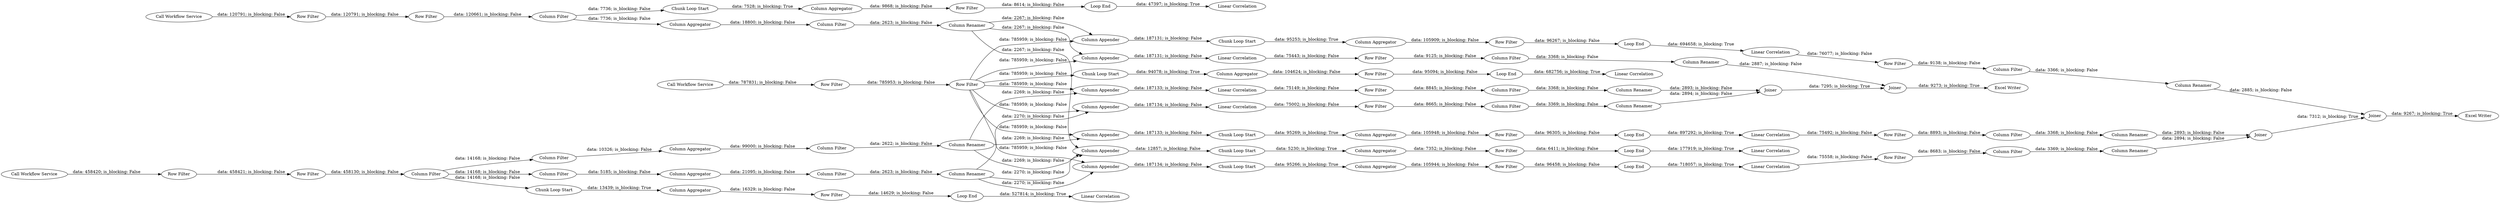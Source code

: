 digraph {
	"-7082726928017811169_20" [label="Column Aggregator"]
	"461293954814400195_55" [label="Row Filter"]
	"2724954377156205691_18" [label="Loop End"]
	"461293954814400195_67" [label="Row Filter"]
	"461293954814400195_68" [label=Joiner]
	"461293954814400195_60" [label="Column Filter"]
	"461293954814400195_96" [label="Linear Correlation"]
	"-7082726928017811169_19" [label="Chunk Loop Start"]
	"-7082726928017811169_18" [label="Loop End"]
	"2724954377156205691_21" [label="Row Filter"]
	"-6822133736414433433_18" [label="Loop End"]
	"461293954814400195_72" [label="Column Renamer"]
	"461293954814400195_1" [label="Call Workflow Service"]
	"461293954814400195_38" [label="Linear Correlation"]
	"461293954814400195_49" [label="Column Filter"]
	"2724954377156205691_19" [label="Chunk Loop Start"]
	"7139782089511841261_20" [label="Column Aggregator"]
	"461293954814400195_16" [label="Linear Correlation"]
	"461293954814400195_2" [label="Call Workflow Service"]
	"461293954814400195_83" [label="Column Filter"]
	"461293954814400195_61" [label="Column Filter"]
	"461293954814400195_94" [label="Row Filter"]
	"-7044862143706161912_18" [label="Loop End"]
	"461293954814400195_90" [label="Linear Correlation"]
	"461293954814400195_78" [label=Joiner]
	"7790200046633238084_19" [label="Chunk Loop Start"]
	"461293954814400195_75" [label=Joiner]
	"461293954814400195_69" [label="Column Filter"]
	"461293954814400195_29" [label="Linear Correlation"]
	"-6822133736414433433_20" [label="Column Aggregator"]
	"461293954814400195_71" [label="Column Filter"]
	"461293954814400195_87" [label="Column Renamer"]
	"461293954814400195_74" [label="Column Renamer"]
	"-1938577500492700700_21" [label="Row Filter"]
	"461293954814400195_53" [label="Column Renamer"]
	"461293954814400195_17" [label="Row Filter"]
	"461293954814400195_47" [label="Column Aggregator"]
	"461293954814400195_30" [label="Column Filter"]
	"461293954814400195_85" [label="Column Appender"]
	"7790200046633238084_18" [label="Loop End"]
	"461293954814400195_33" [label="Linear Correlation"]
	"461293954814400195_31" [label="Column Appender"]
	"461293954814400195_73" [label="Column Renamer"]
	"461293954814400195_42" [label="Row Filter"]
	"2724954377156205691_20" [label="Column Aggregator"]
	"461293954814400195_14" [label="Linear Correlation"]
	"461293954814400195_26" [label="Column Appender"]
	"461293954814400195_59" [label="Column Filter"]
	"461293954814400195_92" [label="Excel Writer"]
	"461293954814400195_65" [label="Row Filter"]
	"461293954814400195_54" [label="Row Filter"]
	"7139782089511841261_21" [label="Row Filter"]
	"-1938577500492700700_18" [label="Loop End"]
	"461293954814400195_45" [label="Call Workflow Service"]
	"461293954814400195_64" [label="Linear Correlation"]
	"461293954814400195_77" [label="Column Filter"]
	"-1938577500492700700_20" [label="Column Aggregator"]
	"461293954814400195_79" [label="Column Filter"]
	"461293954814400195_36" [label="Column Appender"]
	"461293954814400195_41" [label="Linear Correlation"]
	"-7082726928017811169_21" [label="Row Filter"]
	"7139782089511841261_18" [label="Loop End"]
	"461293954814400195_95" [label="Row Filter"]
	"-1938577500492700700_19" [label="Chunk Loop Start"]
	"461293954814400195_70" [label="Column Filter"]
	"461293954814400195_66" [label="Row Filter"]
	"461293954814400195_15" [label="Row Filter"]
	"461293954814400195_84" [label="Column Renamer"]
	"-6822133736414433433_19" [label="Chunk Loop Start"]
	"461293954814400195_25" [label="Column Filter"]
	"461293954814400195_80" [label="Column Appender"]
	"461293954814400195_48" [label="Column Filter"]
	"461293954814400195_89" [label="Column Appender"]
	"461293954814400195_76" [label="Excel Writer"]
	"7790200046633238084_21" [label="Row Filter"]
	"-7044862143706161912_21" [label="Row Filter"]
	"461293954814400195_35" [label="Column Aggregator"]
	"461293954814400195_97" [label="Row Filter"]
	"-7044862143706161912_19" [label="Chunk Loop Start"]
	"-7044862143706161912_20" [label="Column Aggregator"]
	"461293954814400195_86" [label="Column Renamer"]
	"461293954814400195_91" [label=Joiner]
	"461293954814400195_82" [label="Linear Correlation"]
	"461293954814400195_62" [label="Column Appender"]
	"461293954814400195_50" [label="Row Filter"]
	"461293954814400195_51" [label="Column Renamer"]
	"7790200046633238084_20" [label="Column Aggregator"]
	"461293954814400195_24" [label="Column Aggregator"]
	"7139782089511841261_19" [label="Chunk Loop Start"]
	"-6822133736414433433_21" [label="Row Filter"]
	"461293954814400195_52" [label="Column Renamer"]
	"461293954814400195_59" -> "461293954814400195_61" [label="data: 14168; is_blocking: False"]
	"461293954814400195_54" -> "461293954814400195_26" [label="data: 785959; is_blocking: False"]
	"461293954814400195_85" -> "461293954814400195_90" [label="data: 187131; is_blocking: False"]
	"461293954814400195_42" -> "461293954814400195_50" [label="data: 120791; is_blocking: False"]
	"-6822133736414433433_19" -> "-6822133736414433433_20" [label="data: 95266; is_blocking: True"]
	"461293954814400195_91" -> "461293954814400195_92" [label="data: 9273; is_blocking: True"]
	"461293954814400195_75" -> "461293954814400195_76" [label="data: 9267; is_blocking: True"]
	"461293954814400195_95" -> "461293954814400195_79" [label="data: 8665; is_blocking: False"]
	"461293954814400195_73" -> "461293954814400195_68" [label="data: 2893; is_blocking: False"]
	"461293954814400195_62" -> "2724954377156205691_19" [label="data: 187131; is_blocking: False"]
	"461293954814400195_68" -> "461293954814400195_75" [label="data: 7312; is_blocking: True"]
	"461293954814400195_79" -> "461293954814400195_84" [label="data: 3369; is_blocking: False"]
	"461293954814400195_49" -> "461293954814400195_47" [label="data: 7736; is_blocking: False"]
	"2724954377156205691_19" -> "2724954377156205691_20" [label="data: 95253; is_blocking: True"]
	"7139782089511841261_19" -> "7139782089511841261_20" [label="data: 94078; is_blocking: True"]
	"461293954814400195_53" -> "461293954814400195_26" [label="data: 2270; is_blocking: False"]
	"2724954377156205691_20" -> "2724954377156205691_21" [label="data: 105909; is_blocking: False"]
	"7139782089511841261_21" -> "7139782089511841261_18" [label="data: 95094; is_blocking: False"]
	"461293954814400195_59" -> "-7082726928017811169_19" [label="data: 14168; is_blocking: False"]
	"461293954814400195_80" -> "461293954814400195_82" [label="data: 187134; is_blocking: False"]
	"461293954814400195_64" -> "461293954814400195_65" [label="data: 76077; is_blocking: False"]
	"461293954814400195_50" -> "461293954814400195_49" [label="data: 120661; is_blocking: False"]
	"461293954814400195_51" -> "461293954814400195_62" [label="data: 2267; is_blocking: False"]
	"-7044862143706161912_20" -> "-7044862143706161912_21" [label="data: 9868; is_blocking: False"]
	"461293954814400195_65" -> "461293954814400195_71" [label="data: 9138; is_blocking: False"]
	"461293954814400195_30" -> "461293954814400195_52" [label="data: 2622; is_blocking: False"]
	"461293954814400195_52" -> "461293954814400195_31" [label="data: 2269; is_blocking: False"]
	"-7044862143706161912_19" -> "-7044862143706161912_20" [label="data: 7528; is_blocking: True"]
	"461293954814400195_69" -> "461293954814400195_72" [label="data: 3369; is_blocking: False"]
	"2724954377156205691_18" -> "461293954814400195_64" [label="data: 694658; is_blocking: True"]
	"461293954814400195_35" -> "461293954814400195_30" [label="data: 99000; is_blocking: False"]
	"461293954814400195_77" -> "461293954814400195_86" [label="data: 3368; is_blocking: False"]
	"7790200046633238084_18" -> "461293954814400195_33" [label="data: 897292; is_blocking: True"]
	"7790200046633238084_19" -> "7790200046633238084_20" [label="data: 95269; is_blocking: True"]
	"461293954814400195_47" -> "461293954814400195_48" [label="data: 18800; is_blocking: False"]
	"-7082726928017811169_19" -> "-7082726928017811169_20" [label="data: 13439; is_blocking: True"]
	"461293954814400195_48" -> "461293954814400195_51" [label="data: 2623; is_blocking: False"]
	"461293954814400195_25" -> "461293954814400195_53" [label="data: 2623; is_blocking: False"]
	"461293954814400195_89" -> "461293954814400195_96" [label="data: 187133; is_blocking: False"]
	"-1938577500492700700_19" -> "-1938577500492700700_20" [label="data: 5230; is_blocking: True"]
	"461293954814400195_54" -> "461293954814400195_85" [label="data: 785959; is_blocking: False"]
	"461293954814400195_61" -> "461293954814400195_35" [label="data: 10326; is_blocking: False"]
	"-7082726928017811169_18" -> "461293954814400195_14" [label="data: 527814; is_blocking: True"]
	"-1938577500492700700_20" -> "-1938577500492700700_21" [label="data: 7352; is_blocking: False"]
	"461293954814400195_96" -> "461293954814400195_97" [label="data: 75149; is_blocking: False"]
	"461293954814400195_53" -> "461293954814400195_36" [label="data: 2270; is_blocking: False"]
	"461293954814400195_33" -> "461293954814400195_67" [label="data: 75492; is_blocking: False"]
	"461293954814400195_84" -> "461293954814400195_78" [label="data: 2894; is_blocking: False"]
	"7790200046633238084_21" -> "7790200046633238084_18" [label="data: 96305; is_blocking: False"]
	"-1938577500492700700_21" -> "-1938577500492700700_18" [label="data: 6411; is_blocking: False"]
	"-7044862143706161912_18" -> "461293954814400195_41" [label="data: 47397; is_blocking: True"]
	"7139782089511841261_20" -> "7139782089511841261_21" [label="data: 104624; is_blocking: False"]
	"-6822133736414433433_21" -> "-6822133736414433433_18" [label="data: 96458; is_blocking: False"]
	"461293954814400195_74" -> "461293954814400195_75" [label="data: 2885; is_blocking: False"]
	"7790200046633238084_20" -> "7790200046633238084_21" [label="data: 105948; is_blocking: False"]
	"461293954814400195_1" -> "461293954814400195_15" [label="data: 458420; is_blocking: False"]
	"461293954814400195_59" -> "461293954814400195_60" [label="data: 14168; is_blocking: False"]
	"-6822133736414433433_18" -> "461293954814400195_29" [label="data: 718057; is_blocking: True"]
	"461293954814400195_94" -> "461293954814400195_83" [label="data: 9125; is_blocking: False"]
	"461293954814400195_53" -> "461293954814400195_80" [label="data: 2270; is_blocking: False"]
	"461293954814400195_97" -> "461293954814400195_77" [label="data: 8845; is_blocking: False"]
	"-7082726928017811169_20" -> "-7082726928017811169_21" [label="data: 16329; is_blocking: False"]
	"461293954814400195_45" -> "461293954814400195_42" [label="data: 120791; is_blocking: False"]
	"461293954814400195_72" -> "461293954814400195_68" [label="data: 2894; is_blocking: False"]
	"461293954814400195_24" -> "461293954814400195_25" [label="data: 21095; is_blocking: False"]
	"2724954377156205691_21" -> "2724954377156205691_18" [label="data: 96267; is_blocking: False"]
	"-1938577500492700700_18" -> "461293954814400195_38" [label="data: 177919; is_blocking: True"]
	"461293954814400195_60" -> "461293954814400195_24" [label="data: 5185; is_blocking: False"]
	"461293954814400195_51" -> "461293954814400195_36" [label="data: 2267; is_blocking: False"]
	"461293954814400195_49" -> "-7044862143706161912_19" [label="data: 7736; is_blocking: False"]
	"461293954814400195_31" -> "7790200046633238084_19" [label="data: 187133; is_blocking: False"]
	"461293954814400195_67" -> "461293954814400195_70" [label="data: 8893; is_blocking: False"]
	"-7044862143706161912_21" -> "-7044862143706161912_18" [label="data: 8614; is_blocking: False"]
	"461293954814400195_52" -> "461293954814400195_89" [label="data: 2269; is_blocking: False"]
	"461293954814400195_54" -> "461293954814400195_89" [label="data: 785959; is_blocking: False"]
	"461293954814400195_83" -> "461293954814400195_87" [label="data: 3368; is_blocking: False"]
	"7139782089511841261_18" -> "461293954814400195_16" [label="data: 682756; is_blocking: True"]
	"-7082726928017811169_21" -> "-7082726928017811169_18" [label="data: 14629; is_blocking: False"]
	"461293954814400195_86" -> "461293954814400195_78" [label="data: 2893; is_blocking: False"]
	"-6822133736414433433_20" -> "-6822133736414433433_21" [label="data: 105944; is_blocking: False"]
	"461293954814400195_54" -> "7139782089511841261_19" [label="data: 785959; is_blocking: False"]
	"461293954814400195_54" -> "461293954814400195_80" [label="data: 785959; is_blocking: False"]
	"461293954814400195_52" -> "461293954814400195_36" [label="data: 2269; is_blocking: False"]
	"461293954814400195_36" -> "-1938577500492700700_19" [label="data: 12857; is_blocking: False"]
	"461293954814400195_90" -> "461293954814400195_94" [label="data: 75443; is_blocking: False"]
	"461293954814400195_87" -> "461293954814400195_91" [label="data: 2887; is_blocking: False"]
	"461293954814400195_82" -> "461293954814400195_95" [label="data: 75002; is_blocking: False"]
	"461293954814400195_2" -> "461293954814400195_17" [label="data: 787831; is_blocking: False"]
	"461293954814400195_54" -> "461293954814400195_31" [label="data: 785959; is_blocking: False"]
	"461293954814400195_55" -> "461293954814400195_59" [label="data: 458130; is_blocking: False"]
	"461293954814400195_70" -> "461293954814400195_73" [label="data: 3368; is_blocking: False"]
	"461293954814400195_71" -> "461293954814400195_74" [label="data: 3366; is_blocking: False"]
	"461293954814400195_51" -> "461293954814400195_85" [label="data: 2267; is_blocking: False"]
	"461293954814400195_15" -> "461293954814400195_55" [label="data: 458421; is_blocking: False"]
	"461293954814400195_66" -> "461293954814400195_69" [label="data: 8683; is_blocking: False"]
	"461293954814400195_29" -> "461293954814400195_66" [label="data: 75558; is_blocking: False"]
	"461293954814400195_78" -> "461293954814400195_91" [label="data: 7295; is_blocking: True"]
	"461293954814400195_26" -> "-6822133736414433433_19" [label="data: 187134; is_blocking: False"]
	"461293954814400195_17" -> "461293954814400195_54" [label="data: 785953; is_blocking: False"]
	"461293954814400195_54" -> "461293954814400195_62" [label="data: 785959; is_blocking: False"]
	rankdir=LR
}
